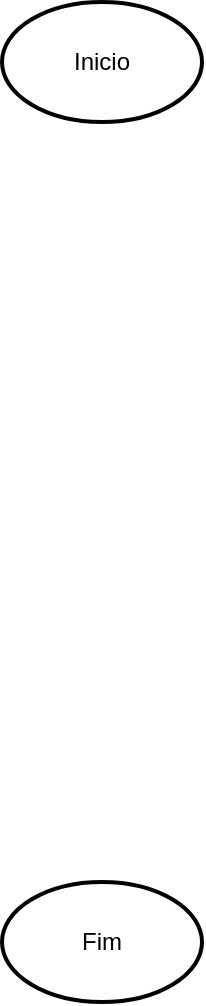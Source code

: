 <mxfile version="20.5.3" type="embed"><diagram id="o65alYjgi6y15GoCNZN4" name="Page-1"><mxGraphModel dx="1272" dy="564" grid="0" gridSize="10" guides="1" tooltips="1" connect="1" arrows="1" fold="1" page="1" pageScale="1" pageWidth="850" pageHeight="1100" math="0" shadow="0"><root><mxCell id="0"/><mxCell id="1" parent="0"/><mxCell id="2" value="Inicio" style="strokeWidth=2;html=1;shape=mxgraph.flowchart.start_1;whiteSpace=wrap;" vertex="1" parent="1"><mxGeometry x="288" y="40" width="100" height="60" as="geometry"/></mxCell><mxCell id="4" value="Fim" style="strokeWidth=2;html=1;shape=mxgraph.flowchart.start_1;whiteSpace=wrap;" vertex="1" parent="1"><mxGeometry x="288" y="480" width="100" height="60" as="geometry"/></mxCell></root></mxGraphModel></diagram></mxfile>